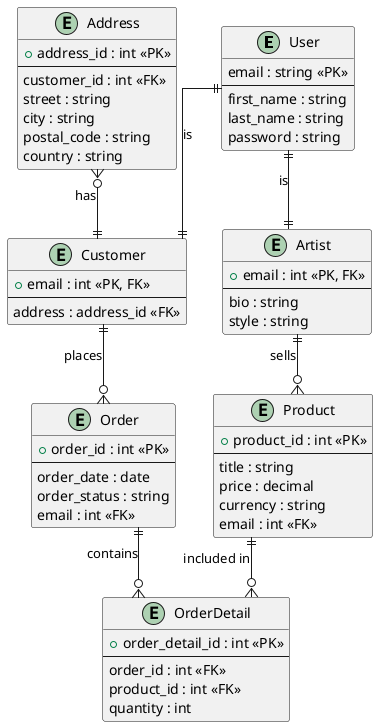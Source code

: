 @startuml
skinparam linetype ortho
entity "User" as User {
    email : string <<PK>>
    --
    first_name : string
    last_name : string
    password : string
}

entity "Customer" as Customer {
    + email : int <<PK, FK>>
    --
    address : address_id <<FK>>
}

entity "Artist" as Artist {
    + email : int <<PK, FK>>
    --
    bio : string
    style : string
}

entity "Product" as Product {
    + product_id : int <<PK>>
    --
    title : string
    price : decimal
    currency : string
    email : int <<FK>>
}

entity "Order" as Order {
    + order_id : int <<PK>>
    --
    order_date : date
    order_status : string
    email : int <<FK>>
}

entity "OrderDetail" as OrderDetail {
    + order_detail_id : int <<PK>>
    --
    order_id : int <<FK>>
    product_id : int <<FK>>
    quantity : int
}

entity "Address" as Address {
    + address_id : int <<PK>>
    --
    customer_id : int <<FK>>
    street : string
    city : string
    postal_code : string
    country : string
}

' -------------------
' RELATIONSHIPS
' -------------------
User ||--|| Customer : "is"
User ||--|| Artist : "is"
Customer ||--o{ Order : "places"
Order ||--o{ OrderDetail : "contains"
Product ||--o{ OrderDetail : "included in"
Artist ||--o{ Product : "sells"
Customer ||-up-o{ Address : "has"

@enduml
